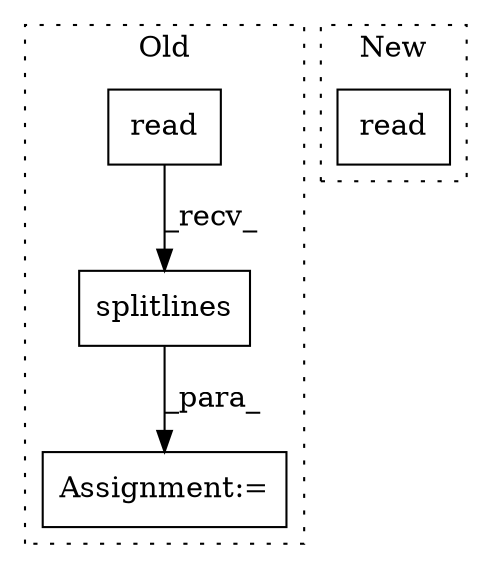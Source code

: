 digraph G {
subgraph cluster0 {
1 [label="splitlines" a="32" s="396" l="12" shape="box"];
3 [label="read" a="32" s="389" l="6" shape="box"];
4 [label="Assignment:=" a="7" s="386" l="1" shape="box"];
label = "Old";
style="dotted";
}
subgraph cluster1 {
2 [label="read" a="32" s="361" l="6" shape="box"];
label = "New";
style="dotted";
}
1 -> 4 [label="_para_"];
3 -> 1 [label="_recv_"];
}
